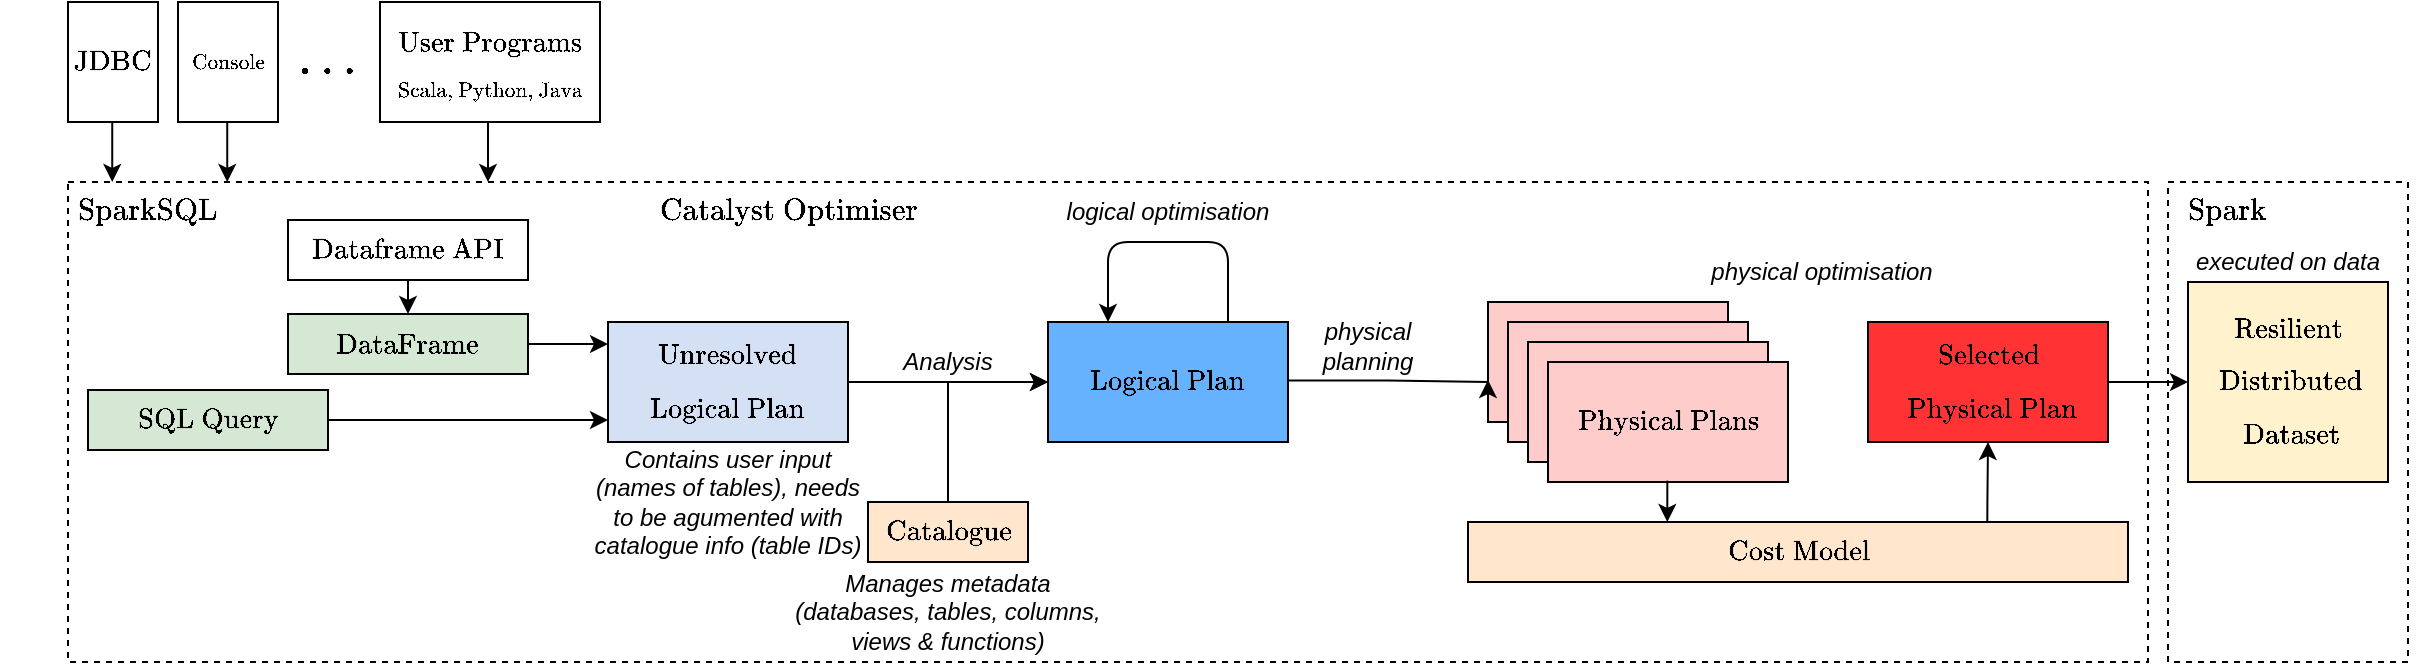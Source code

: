 <mxfile version="20.3.0" type="device"><diagram id="g0DJBoVrJFo0GRCy0X9d" name="Page-1"><mxGraphModel dx="912" dy="1715" grid="1" gridSize="10" guides="1" tooltips="1" connect="1" arrows="1" fold="1" page="1" pageScale="1" pageWidth="827" pageHeight="1169" math="1" shadow="0"><root><mxCell id="0"/><mxCell id="1" parent="0"/><mxCell id="uy_bwgl_46vNtJmlwrVD-54" value="" style="rounded=0;whiteSpace=wrap;html=1;strokeColor=#000000;fontFamily=Courier New;fillColor=none;dashed=1;" vertex="1" parent="1"><mxGeometry x="1050" y="70" width="120" height="240" as="geometry"/></mxCell><mxCell id="uy_bwgl_46vNtJmlwrVD-40" value="" style="rounded=0;whiteSpace=wrap;html=1;strokeColor=#000000;fontFamily=Courier New;fillColor=none;dashed=1;" vertex="1" parent="1"><mxGeometry y="70" width="1040" height="240" as="geometry"/></mxCell><mxCell id="uy_bwgl_46vNtJmlwrVD-13" style="edgeStyle=orthogonalEdgeStyle;rounded=0;orthogonalLoop=1;jettySize=auto;html=1;exitX=1;exitY=0.5;exitDx=0;exitDy=0;entryX=0;entryY=0.25;entryDx=0;entryDy=0;" edge="1" parent="1" source="uy_bwgl_46vNtJmlwrVD-1"><mxGeometry relative="1" as="geometry"><mxPoint x="270" y="151" as="targetPoint"/></mxGeometry></mxCell><mxCell id="uy_bwgl_46vNtJmlwrVD-1" value="$$\text{DataFrame}$$" style="rounded=0;whiteSpace=wrap;html=1;fillColor=#d5e8d4;strokeColor=#000000;" vertex="1" parent="1"><mxGeometry x="110" y="136" width="120" height="30" as="geometry"/></mxCell><mxCell id="uy_bwgl_46vNtJmlwrVD-14" style="edgeStyle=orthogonalEdgeStyle;rounded=0;orthogonalLoop=1;jettySize=auto;html=1;exitX=1;exitY=0.5;exitDx=0;exitDy=0;entryX=0;entryY=0.75;entryDx=0;entryDy=0;" edge="1" parent="1" source="uy_bwgl_46vNtJmlwrVD-2"><mxGeometry relative="1" as="geometry"><mxPoint x="270" y="189" as="targetPoint"/></mxGeometry></mxCell><mxCell id="uy_bwgl_46vNtJmlwrVD-2" value="$$\text{SQL Query}$$" style="rounded=0;whiteSpace=wrap;html=1;fillColor=#d5e8d4;strokeColor=#000000;" vertex="1" parent="1"><mxGeometry x="10" y="174" width="120" height="30" as="geometry"/></mxCell><mxCell id="uy_bwgl_46vNtJmlwrVD-15" style="edgeStyle=orthogonalEdgeStyle;rounded=0;orthogonalLoop=1;jettySize=auto;html=1;exitX=1;exitY=0.5;exitDx=0;exitDy=0;entryX=0;entryY=0.5;entryDx=0;entryDy=0;" edge="1" parent="1" source="uy_bwgl_46vNtJmlwrVD-3" target="uy_bwgl_46vNtJmlwrVD-4"><mxGeometry relative="1" as="geometry"/></mxCell><mxCell id="uy_bwgl_46vNtJmlwrVD-3" value="$$\text{Unresolved}$$ $$\text{Logical Plan}$$" style="rounded=0;whiteSpace=wrap;html=1;fillColor=#D4E1F5;strokeColor=#000000;" vertex="1" parent="1"><mxGeometry x="270" y="140" width="120" height="60" as="geometry"/></mxCell><mxCell id="uy_bwgl_46vNtJmlwrVD-4" value="$$\text{Logical Plan}$$" style="rounded=0;whiteSpace=wrap;html=1;fillColor=#66B2FF;strokeColor=#000000;" vertex="1" parent="1"><mxGeometry x="490" y="140" width="120" height="60" as="geometry"/></mxCell><mxCell id="uy_bwgl_46vNtJmlwrVD-6" value="" style="rounded=0;whiteSpace=wrap;html=1;fillColor=#FFCCCC;" vertex="1" parent="1"><mxGeometry x="710" y="130" width="120" height="60" as="geometry"/></mxCell><mxCell id="uy_bwgl_46vNtJmlwrVD-7" value="" style="rounded=0;whiteSpace=wrap;html=1;fillColor=#FFCCCC;" vertex="1" parent="1"><mxGeometry x="720" y="140" width="120" height="60" as="geometry"/></mxCell><mxCell id="uy_bwgl_46vNtJmlwrVD-8" value="" style="rounded=0;whiteSpace=wrap;html=1;fillColor=#FFCCCC;" vertex="1" parent="1"><mxGeometry x="730" y="150" width="120" height="60" as="geometry"/></mxCell><mxCell id="uy_bwgl_46vNtJmlwrVD-9" value="$$\text{Physical Plans}$$" style="rounded=0;whiteSpace=wrap;html=1;fillColor=#FFCCCC;" vertex="1" parent="1"><mxGeometry x="740" y="160" width="120" height="60" as="geometry"/></mxCell><mxCell id="uy_bwgl_46vNtJmlwrVD-10" value="$$\text{Cost Model}$$" style="rounded=0;whiteSpace=wrap;html=1;fillColor=#ffe6cc;strokeColor=#000000;" vertex="1" parent="1"><mxGeometry x="700" y="240" width="330" height="30" as="geometry"/></mxCell><mxCell id="uy_bwgl_46vNtJmlwrVD-22" style="edgeStyle=orthogonalEdgeStyle;rounded=0;orthogonalLoop=1;jettySize=auto;html=1;exitX=1;exitY=0.5;exitDx=0;exitDy=0;entryX=0;entryY=0.5;entryDx=0;entryDy=0;" edge="1" parent="1" source="uy_bwgl_46vNtJmlwrVD-11" target="uy_bwgl_46vNtJmlwrVD-12"><mxGeometry relative="1" as="geometry"/></mxCell><mxCell id="uy_bwgl_46vNtJmlwrVD-11" value="$$\text{Selected}$$$$\text{ Physical Plan}$$" style="rounded=0;whiteSpace=wrap;html=1;fillColor=#FF3333;" vertex="1" parent="1"><mxGeometry x="900" y="140" width="120" height="60" as="geometry"/></mxCell><mxCell id="uy_bwgl_46vNtJmlwrVD-12" value="$$\text{Resilient}$$$$\text{ Distributed}$$$$\text{ Dataset}$$" style="rounded=0;whiteSpace=wrap;html=1;fillColor=#fff2cc;strokeColor=#000000;" vertex="1" parent="1"><mxGeometry x="1060" y="120" width="100" height="100" as="geometry"/></mxCell><mxCell id="uy_bwgl_46vNtJmlwrVD-18" style="edgeStyle=orthogonalEdgeStyle;rounded=0;orthogonalLoop=1;jettySize=auto;html=1;exitX=1;exitY=0.5;exitDx=0;exitDy=0;" edge="1" parent="1"><mxGeometry relative="1" as="geometry"><mxPoint x="610" y="169.31" as="sourcePoint"/><mxPoint x="710" y="169" as="targetPoint"/><Array as="points"><mxPoint x="660" y="169"/><mxPoint x="710" y="170"/></Array></mxGeometry></mxCell><mxCell id="uy_bwgl_46vNtJmlwrVD-20" style="edgeStyle=orthogonalEdgeStyle;rounded=0;orthogonalLoop=1;jettySize=auto;html=1;exitX=1;exitY=0.5;exitDx=0;exitDy=0;" edge="1" parent="1"><mxGeometry relative="1" as="geometry"><mxPoint x="799.66" y="219.31" as="sourcePoint"/><mxPoint x="799.66" y="240" as="targetPoint"/></mxGeometry></mxCell><mxCell id="uy_bwgl_46vNtJmlwrVD-21" style="edgeStyle=orthogonalEdgeStyle;rounded=0;orthogonalLoop=1;jettySize=auto;html=1;" edge="1" parent="1"><mxGeometry relative="1" as="geometry"><mxPoint x="959.66" y="240" as="sourcePoint"/><mxPoint x="960" y="200" as="targetPoint"/><Array as="points"><mxPoint x="960" y="230"/><mxPoint x="960" y="230"/></Array></mxGeometry></mxCell><mxCell id="uy_bwgl_46vNtJmlwrVD-24" style="edgeStyle=orthogonalEdgeStyle;rounded=0;orthogonalLoop=1;jettySize=auto;html=1;exitX=0.5;exitY=0;exitDx=0;exitDy=0;entryX=0;entryY=0.5;entryDx=0;entryDy=0;" edge="1" parent="1" source="uy_bwgl_46vNtJmlwrVD-23" target="uy_bwgl_46vNtJmlwrVD-4"><mxGeometry relative="1" as="geometry"/></mxCell><mxCell id="uy_bwgl_46vNtJmlwrVD-23" value="$$\text{Catalogue}$$" style="rounded=0;whiteSpace=wrap;html=1;fillColor=#ffe6cc;strokeColor=#000000;" vertex="1" parent="1"><mxGeometry x="400" y="230" width="80" height="30" as="geometry"/></mxCell><mxCell id="uy_bwgl_46vNtJmlwrVD-25" style="edgeStyle=orthogonalEdgeStyle;rounded=1;orthogonalLoop=1;jettySize=auto;html=1;exitX=0.25;exitY=0;exitDx=0;exitDy=0;entryX=0.75;entryY=0;entryDx=0;entryDy=0;endArrow=none;endFill=0;startArrow=classic;startFill=1;" edge="1" parent="1" source="uy_bwgl_46vNtJmlwrVD-4" target="uy_bwgl_46vNtJmlwrVD-4"><mxGeometry relative="1" as="geometry"><Array as="points"><mxPoint x="520" y="100"/><mxPoint x="580" y="100"/></Array></mxGeometry></mxCell><mxCell id="uy_bwgl_46vNtJmlwrVD-26" value="logical optimisation" style="text;html=1;strokeColor=none;fillColor=none;align=center;verticalAlign=middle;whiteSpace=wrap;rounded=0;fontStyle=2" vertex="1" parent="1"><mxGeometry x="490" y="70" width="120" height="30" as="geometry"/></mxCell><mxCell id="uy_bwgl_46vNtJmlwrVD-27" value="Manages metadata &lt;br&gt;(databases, tables, columns, views &amp;amp; functions)" style="text;html=1;strokeColor=none;fillColor=none;align=center;verticalAlign=middle;whiteSpace=wrap;rounded=0;fontStyle=2" vertex="1" parent="1"><mxGeometry x="350" y="260" width="180" height="50" as="geometry"/></mxCell><mxCell id="uy_bwgl_46vNtJmlwrVD-28" value="physical planning" style="text;html=1;strokeColor=none;fillColor=none;align=center;verticalAlign=middle;whiteSpace=wrap;rounded=0;fontStyle=2" vertex="1" parent="1"><mxGeometry x="620" y="137" width="60" height="30" as="geometry"/></mxCell><mxCell id="uy_bwgl_46vNtJmlwrVD-31" value="Analysis" style="text;html=1;strokeColor=none;fillColor=none;align=center;verticalAlign=middle;whiteSpace=wrap;rounded=0;fontStyle=2" vertex="1" parent="1"><mxGeometry x="410" y="145" width="60" height="30" as="geometry"/></mxCell><mxCell id="uy_bwgl_46vNtJmlwrVD-32" value="physical optimisation" style="text;html=1;strokeColor=none;fillColor=none;align=center;verticalAlign=middle;whiteSpace=wrap;rounded=0;fontStyle=2" vertex="1" parent="1"><mxGeometry x="807" y="100" width="140" height="30" as="geometry"/></mxCell><mxCell id="uy_bwgl_46vNtJmlwrVD-33" value="executed on data" style="text;html=1;strokeColor=none;fillColor=none;align=center;verticalAlign=middle;whiteSpace=wrap;rounded=0;fontStyle=2" vertex="1" parent="1"><mxGeometry x="1040" y="100" width="140" height="20" as="geometry"/></mxCell><mxCell id="uy_bwgl_46vNtJmlwrVD-34" value="$$\text{JDBC}$$" style="rounded=0;whiteSpace=wrap;html=1;" vertex="1" parent="1"><mxGeometry y="-20" width="45" height="60" as="geometry"/></mxCell><mxCell id="uy_bwgl_46vNtJmlwrVD-35" value="$$\text{Console}$$" style="rounded=0;whiteSpace=wrap;html=1;fontSize=9;" vertex="1" parent="1"><mxGeometry x="55" y="-20" width="50" height="60" as="geometry"/></mxCell><mxCell id="uy_bwgl_46vNtJmlwrVD-42" style="edgeStyle=orthogonalEdgeStyle;rounded=0;orthogonalLoop=1;jettySize=auto;html=1;exitX=0.5;exitY=1;exitDx=0;exitDy=0;entryX=0.5;entryY=0;entryDx=0;entryDy=0;fontFamily=Courier New;startArrow=none;startFill=0;endArrow=classic;endFill=1;" edge="1" parent="1" source="uy_bwgl_46vNtJmlwrVD-41" target="uy_bwgl_46vNtJmlwrVD-1"><mxGeometry relative="1" as="geometry"/></mxCell><mxCell id="uy_bwgl_46vNtJmlwrVD-41" value="$$\text{Dataframe API}$$" style="rounded=0;whiteSpace=wrap;html=1;" vertex="1" parent="1"><mxGeometry x="110" y="89" width="120" height="30" as="geometry"/></mxCell><mxCell id="uy_bwgl_46vNtJmlwrVD-45" value="$$\text{User Programs}$$ &lt;font style=&quot;font-size: 9px;&quot;&gt;$$\text{Scala, Python, Java}$$&lt;/font&gt;" style="rounded=0;whiteSpace=wrap;html=1;" vertex="1" parent="1"><mxGeometry x="156" y="-20" width="110" height="60" as="geometry"/></mxCell><mxCell id="uy_bwgl_46vNtJmlwrVD-48" value="$$\dots$$" style="text;html=1;strokeColor=none;fillColor=none;align=center;verticalAlign=middle;whiteSpace=wrap;rounded=0;dashed=1;fontFamily=Courier New;fontSize=21;" vertex="1" parent="1"><mxGeometry x="115" y="-5" width="30" height="30" as="geometry"/></mxCell><mxCell id="uy_bwgl_46vNtJmlwrVD-49" value="" style="endArrow=classic;html=1;rounded=0;fontFamily=Courier New;fontSize=21;" edge="1" parent="1"><mxGeometry width="50" height="50" relative="1" as="geometry"><mxPoint x="22.12" y="40" as="sourcePoint"/><mxPoint x="22.12" y="70" as="targetPoint"/></mxGeometry></mxCell><mxCell id="uy_bwgl_46vNtJmlwrVD-50" value="" style="endArrow=classic;html=1;rounded=0;fontFamily=Courier New;fontSize=21;" edge="1" parent="1"><mxGeometry width="50" height="50" relative="1" as="geometry"><mxPoint x="79.62" y="40.0" as="sourcePoint"/><mxPoint x="79.62" y="70.0" as="targetPoint"/></mxGeometry></mxCell><mxCell id="uy_bwgl_46vNtJmlwrVD-51" value="" style="endArrow=classic;html=1;rounded=0;fontFamily=Courier New;fontSize=21;" edge="1" parent="1"><mxGeometry width="50" height="50" relative="1" as="geometry"><mxPoint x="210.0" y="40.0" as="sourcePoint"/><mxPoint x="210.0" y="70.0" as="targetPoint"/></mxGeometry></mxCell><mxCell id="uy_bwgl_46vNtJmlwrVD-52" value="$$\text{SparkSQL}$$" style="text;html=1;strokeColor=none;fillColor=none;align=center;verticalAlign=middle;whiteSpace=wrap;rounded=0;dashed=1;fontFamily=Courier New;fontSize=13;" vertex="1" parent="1"><mxGeometry y="70" width="80" height="30" as="geometry"/></mxCell><mxCell id="uy_bwgl_46vNtJmlwrVD-55" value="$$\text{Catalyst Optimiser}$$" style="text;html=1;strokeColor=none;fillColor=none;align=center;verticalAlign=middle;whiteSpace=wrap;rounded=0;dashed=1;fontFamily=Courier New;fontSize=13;" vertex="1" parent="1"><mxGeometry x="290" y="70" width="140" height="30" as="geometry"/></mxCell><mxCell id="uy_bwgl_46vNtJmlwrVD-56" value="$$\text{Spark}$$" style="text;html=1;strokeColor=none;fillColor=none;align=center;verticalAlign=middle;whiteSpace=wrap;rounded=0;dashed=1;fontFamily=Courier New;fontSize=13;" vertex="1" parent="1"><mxGeometry x="1050" y="70" width="60" height="30" as="geometry"/></mxCell><mxCell id="uy_bwgl_46vNtJmlwrVD-58" value="Contains user input (names of tables), needs to be agumented with catalogue info (table IDs)" style="text;html=1;strokeColor=none;fillColor=none;align=center;verticalAlign=middle;whiteSpace=wrap;rounded=0;fontStyle=2" vertex="1" parent="1"><mxGeometry x="260" y="205" width="140" height="50" as="geometry"/></mxCell></root></mxGraphModel></diagram></mxfile>